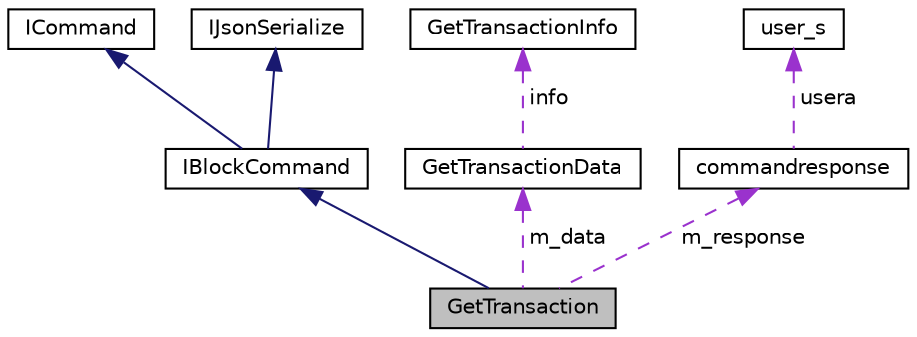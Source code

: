 digraph "GetTransaction"
{
  edge [fontname="Helvetica",fontsize="10",labelfontname="Helvetica",labelfontsize="10"];
  node [fontname="Helvetica",fontsize="10",shape=record];
  Node4 [label="GetTransaction",height=0.2,width=0.4,color="black", fillcolor="grey75", style="filled", fontcolor="black"];
  Node5 -> Node4 [dir="back",color="midnightblue",fontsize="10",style="solid",fontname="Helvetica"];
  Node5 [label="IBlockCommand",height=0.2,width=0.4,color="black", fillcolor="white", style="filled",URL="$class_i_block_command.html",tooltip="Base interface for command. It combain ICommand and IJsonSerialize Interface. "];
  Node6 -> Node5 [dir="back",color="midnightblue",fontsize="10",style="solid",fontname="Helvetica"];
  Node6 [label="ICommand",height=0.2,width=0.4,color="black", fillcolor="white", style="filled",URL="$class_i_command.html",tooltip="Command Interface. Base class for all command. "];
  Node7 -> Node5 [dir="back",color="midnightblue",fontsize="10",style="solid",fontname="Helvetica"];
  Node7 [label="IJsonSerialize",height=0.2,width=0.4,color="black", fillcolor="white", style="filled",URL="$class_i_json_serialize.html",tooltip="Interface which allow convert command data to JSON or string. Not used for now. "];
  Node8 -> Node4 [dir="back",color="darkorchid3",fontsize="10",style="dashed",label=" m_data" ,fontname="Helvetica"];
  Node8 [label="GetTransactionData",height=0.2,width=0.4,color="black", fillcolor="white", style="filled",URL="$struct_get_transaction_data.html"];
  Node9 -> Node8 [dir="back",color="darkorchid3",fontsize="10",style="dashed",label=" info" ,fontname="Helvetica"];
  Node9 [label="GetTransactionInfo",height=0.2,width=0.4,color="black", fillcolor="white", style="filled",URL="$struct_get_transaction_info.html"];
  Node10 -> Node4 [dir="back",color="darkorchid3",fontsize="10",style="dashed",label=" m_response" ,fontname="Helvetica"];
  Node10 [label="commandresponse",height=0.2,width=0.4,color="black", fillcolor="white", style="filled",URL="$structcommandresponse.html",tooltip="Struct data for all command which are changed blockchain data. "];
  Node11 -> Node10 [dir="back",color="darkorchid3",fontsize="10",style="dashed",label=" usera" ,fontname="Helvetica"];
  Node11 [label="user_s",height=0.2,width=0.4,color="black", fillcolor="white", style="filled",URL="$structuser__s.html"];
}
